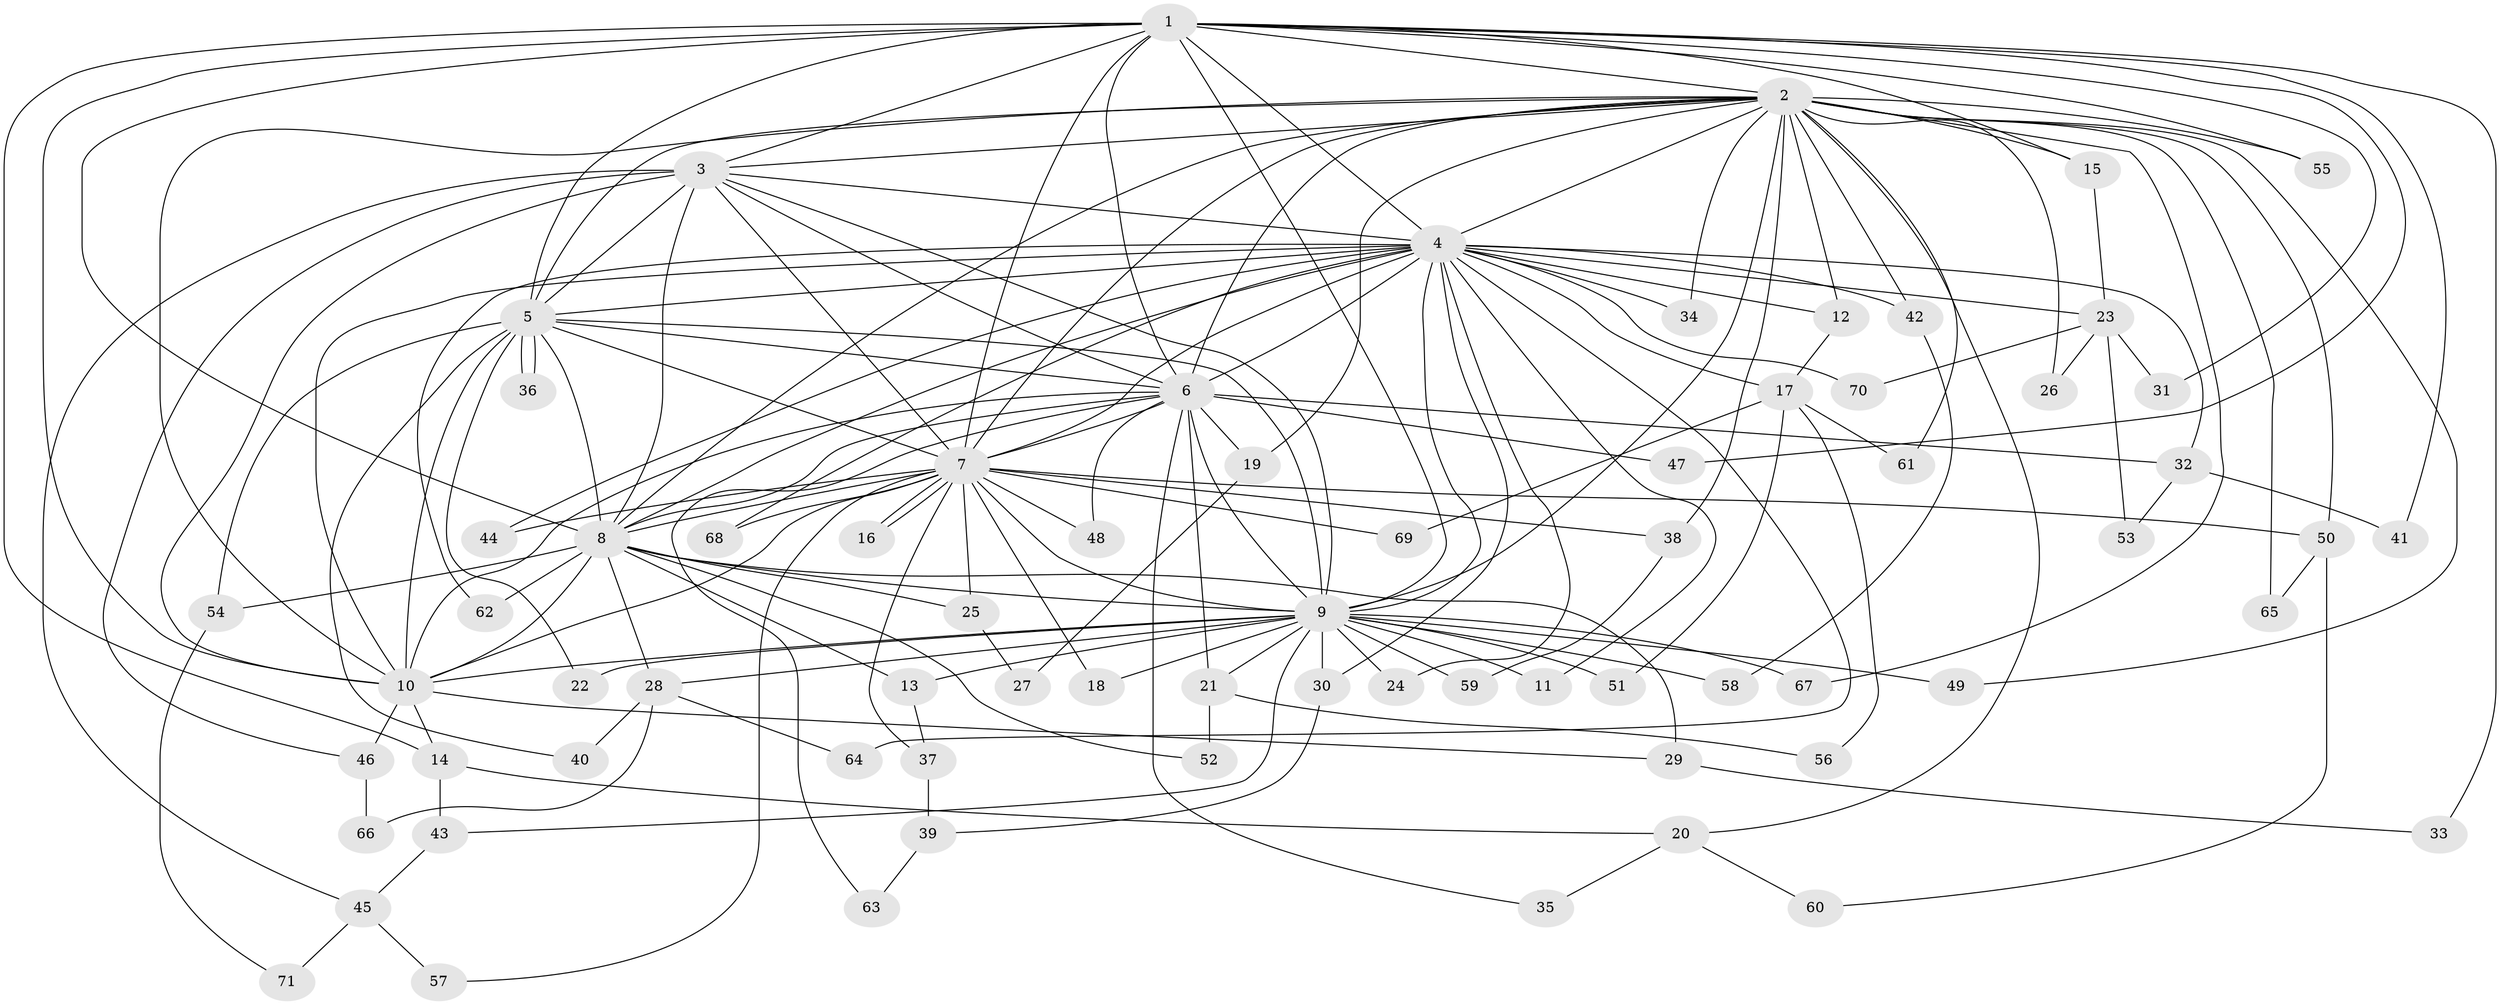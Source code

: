 // coarse degree distribution, {14: 0.04081632653061224, 22: 0.04081632653061224, 10: 0.02040816326530612, 21: 0.02040816326530612, 13: 0.02040816326530612, 19: 0.02040816326530612, 15: 0.02040816326530612, 2: 0.4897959183673469, 3: 0.10204081632653061, 4: 0.14285714285714285, 7: 0.02040816326530612, 6: 0.02040816326530612, 5: 0.04081632653061224}
// Generated by graph-tools (version 1.1) at 2025/51/02/27/25 19:51:42]
// undirected, 71 vertices, 167 edges
graph export_dot {
graph [start="1"]
  node [color=gray90,style=filled];
  1;
  2;
  3;
  4;
  5;
  6;
  7;
  8;
  9;
  10;
  11;
  12;
  13;
  14;
  15;
  16;
  17;
  18;
  19;
  20;
  21;
  22;
  23;
  24;
  25;
  26;
  27;
  28;
  29;
  30;
  31;
  32;
  33;
  34;
  35;
  36;
  37;
  38;
  39;
  40;
  41;
  42;
  43;
  44;
  45;
  46;
  47;
  48;
  49;
  50;
  51;
  52;
  53;
  54;
  55;
  56;
  57;
  58;
  59;
  60;
  61;
  62;
  63;
  64;
  65;
  66;
  67;
  68;
  69;
  70;
  71;
  1 -- 2;
  1 -- 3;
  1 -- 4;
  1 -- 5;
  1 -- 6;
  1 -- 7;
  1 -- 8;
  1 -- 9;
  1 -- 10;
  1 -- 14;
  1 -- 15;
  1 -- 31;
  1 -- 33;
  1 -- 41;
  1 -- 47;
  1 -- 55;
  2 -- 3;
  2 -- 4;
  2 -- 5;
  2 -- 6;
  2 -- 7;
  2 -- 8;
  2 -- 9;
  2 -- 10;
  2 -- 12;
  2 -- 15;
  2 -- 19;
  2 -- 20;
  2 -- 26;
  2 -- 34;
  2 -- 38;
  2 -- 42;
  2 -- 49;
  2 -- 50;
  2 -- 55;
  2 -- 61;
  2 -- 65;
  2 -- 67;
  3 -- 4;
  3 -- 5;
  3 -- 6;
  3 -- 7;
  3 -- 8;
  3 -- 9;
  3 -- 10;
  3 -- 45;
  3 -- 46;
  4 -- 5;
  4 -- 6;
  4 -- 7;
  4 -- 8;
  4 -- 9;
  4 -- 10;
  4 -- 11;
  4 -- 12;
  4 -- 17;
  4 -- 23;
  4 -- 24;
  4 -- 30;
  4 -- 32;
  4 -- 34;
  4 -- 42;
  4 -- 44;
  4 -- 62;
  4 -- 64;
  4 -- 68;
  4 -- 70;
  5 -- 6;
  5 -- 7;
  5 -- 8;
  5 -- 9;
  5 -- 10;
  5 -- 22;
  5 -- 36;
  5 -- 36;
  5 -- 40;
  5 -- 54;
  6 -- 7;
  6 -- 8;
  6 -- 9;
  6 -- 10;
  6 -- 19;
  6 -- 21;
  6 -- 32;
  6 -- 35;
  6 -- 47;
  6 -- 48;
  6 -- 63;
  7 -- 8;
  7 -- 9;
  7 -- 10;
  7 -- 16;
  7 -- 16;
  7 -- 18;
  7 -- 25;
  7 -- 37;
  7 -- 38;
  7 -- 44;
  7 -- 48;
  7 -- 50;
  7 -- 57;
  7 -- 68;
  7 -- 69;
  8 -- 9;
  8 -- 10;
  8 -- 13;
  8 -- 25;
  8 -- 28;
  8 -- 29;
  8 -- 52;
  8 -- 54;
  8 -- 62;
  9 -- 10;
  9 -- 11;
  9 -- 13;
  9 -- 18;
  9 -- 21;
  9 -- 22;
  9 -- 24;
  9 -- 28;
  9 -- 30;
  9 -- 43;
  9 -- 49;
  9 -- 51;
  9 -- 58;
  9 -- 59;
  9 -- 67;
  10 -- 14;
  10 -- 29;
  10 -- 46;
  12 -- 17;
  13 -- 37;
  14 -- 20;
  14 -- 43;
  15 -- 23;
  17 -- 51;
  17 -- 56;
  17 -- 61;
  17 -- 69;
  19 -- 27;
  20 -- 35;
  20 -- 60;
  21 -- 52;
  21 -- 56;
  23 -- 26;
  23 -- 31;
  23 -- 53;
  23 -- 70;
  25 -- 27;
  28 -- 40;
  28 -- 64;
  28 -- 66;
  29 -- 33;
  30 -- 39;
  32 -- 41;
  32 -- 53;
  37 -- 39;
  38 -- 59;
  39 -- 63;
  42 -- 58;
  43 -- 45;
  45 -- 57;
  45 -- 71;
  46 -- 66;
  50 -- 60;
  50 -- 65;
  54 -- 71;
}
